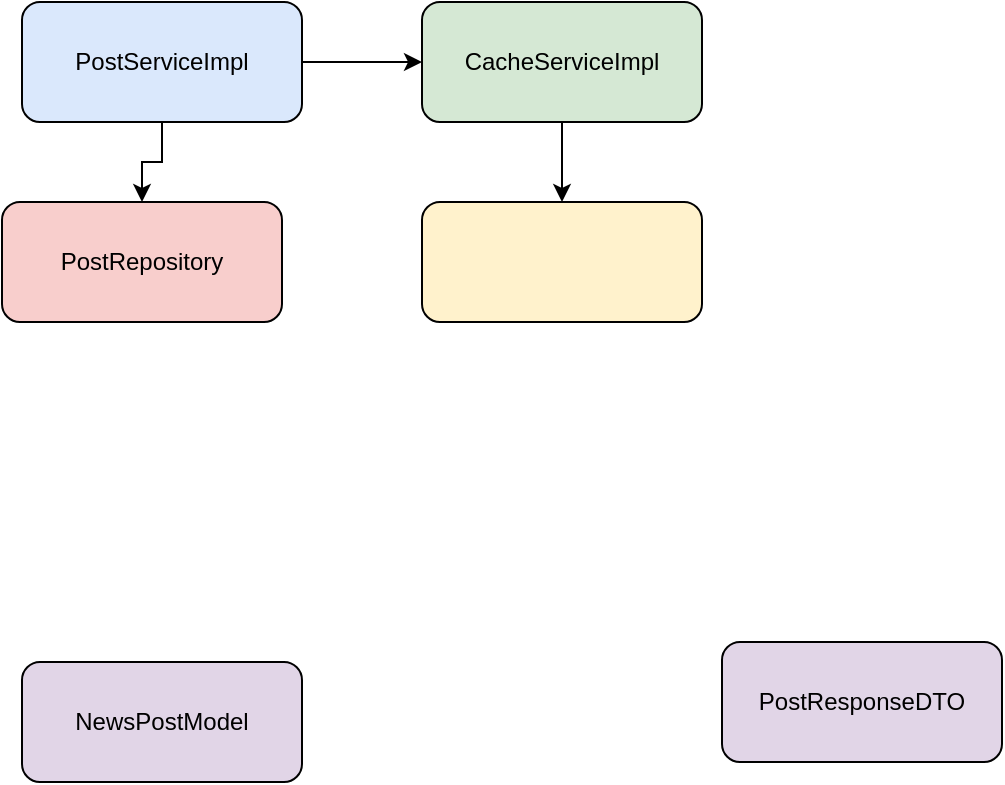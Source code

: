 <mxfile>
    <diagram id="MmIdsh-Oe8tLr_MlBv-J" name="Page-1">
        <mxGraphModel dx="2044" dy="855" grid="1" gridSize="10" guides="1" tooltips="1" connect="1" arrows="1" fold="1" page="1" pageScale="1" pageWidth="827" pageHeight="1169" math="0" shadow="0">
            <root>
                <mxCell id="0"/>
                <mxCell id="1" parent="0"/>
                <mxCell id="2" value="PostServiceImpl" style="rounded=1;whiteSpace=wrap;html=1;fillColor=#dae8fc;" parent="1" vertex="1">
                    <mxGeometry x="160" y="60" width="140" height="60" as="geometry"/>
                </mxCell>
                <mxCell id="3" value="CacheServiceImpl" style="rounded=1;whiteSpace=wrap;html=1;fillColor=#d5e8d4;" parent="1" vertex="1">
                    <mxGeometry x="360" y="60" width="140" height="60" as="geometry"/>
                </mxCell>
                <mxCell id="4" value="" style="rounded=1;whiteSpace=wrap;html=1;fillColor=#fff2cc;" parent="1" vertex="1">
                    <mxGeometry x="360" y="160" width="140" height="60" as="geometry"/>
                </mxCell>
                <mxCell id="5" value="PostRepository" style="rounded=1;whiteSpace=wrap;html=1;fillColor=#f8cecc;" parent="1" vertex="1">
                    <mxGeometry x="150" y="160" width="140" height="60" as="geometry"/>
                </mxCell>
                <mxCell id="6" value="NewsPostModel" style="rounded=1;whiteSpace=wrap;html=1;fillColor=#e1d5e7;" parent="1" vertex="1">
                    <mxGeometry x="160" y="390" width="140" height="60" as="geometry"/>
                </mxCell>
                <mxCell id="7" value="PostResponseDTO" style="rounded=1;whiteSpace=wrap;html=1;fillColor=#e1d5e7;" parent="1" vertex="1">
                    <mxGeometry x="510" y="380" width="140" height="60" as="geometry"/>
                </mxCell>
                <mxCell id="8" value="" style="edgeStyle=orthogonalEdgeStyle;rounded=0;orthogonalLoop=1;jettySize=auto;html=1;" parent="1" source="2" target="3" edge="1">
                    <mxGeometry relative="1" as="geometry"/>
                </mxCell>
                <mxCell id="9" value="" style="edgeStyle=orthogonalEdgeStyle;rounded=0;orthogonalLoop=1;jettySize=auto;html=1;" parent="1" source="2" target="5" edge="1">
                    <mxGeometry relative="1" as="geometry"/>
                </mxCell>
                <mxCell id="10" value="" style="edgeStyle=orthogonalEdgeStyle;rounded=0;orthogonalLoop=1;jettySize=auto;html=1;" parent="1" source="3" target="4" edge="1">
                    <mxGeometry relative="1" as="geometry"/>
                </mxCell>
            </root>
        </mxGraphModel>
    </diagram>
</mxfile>